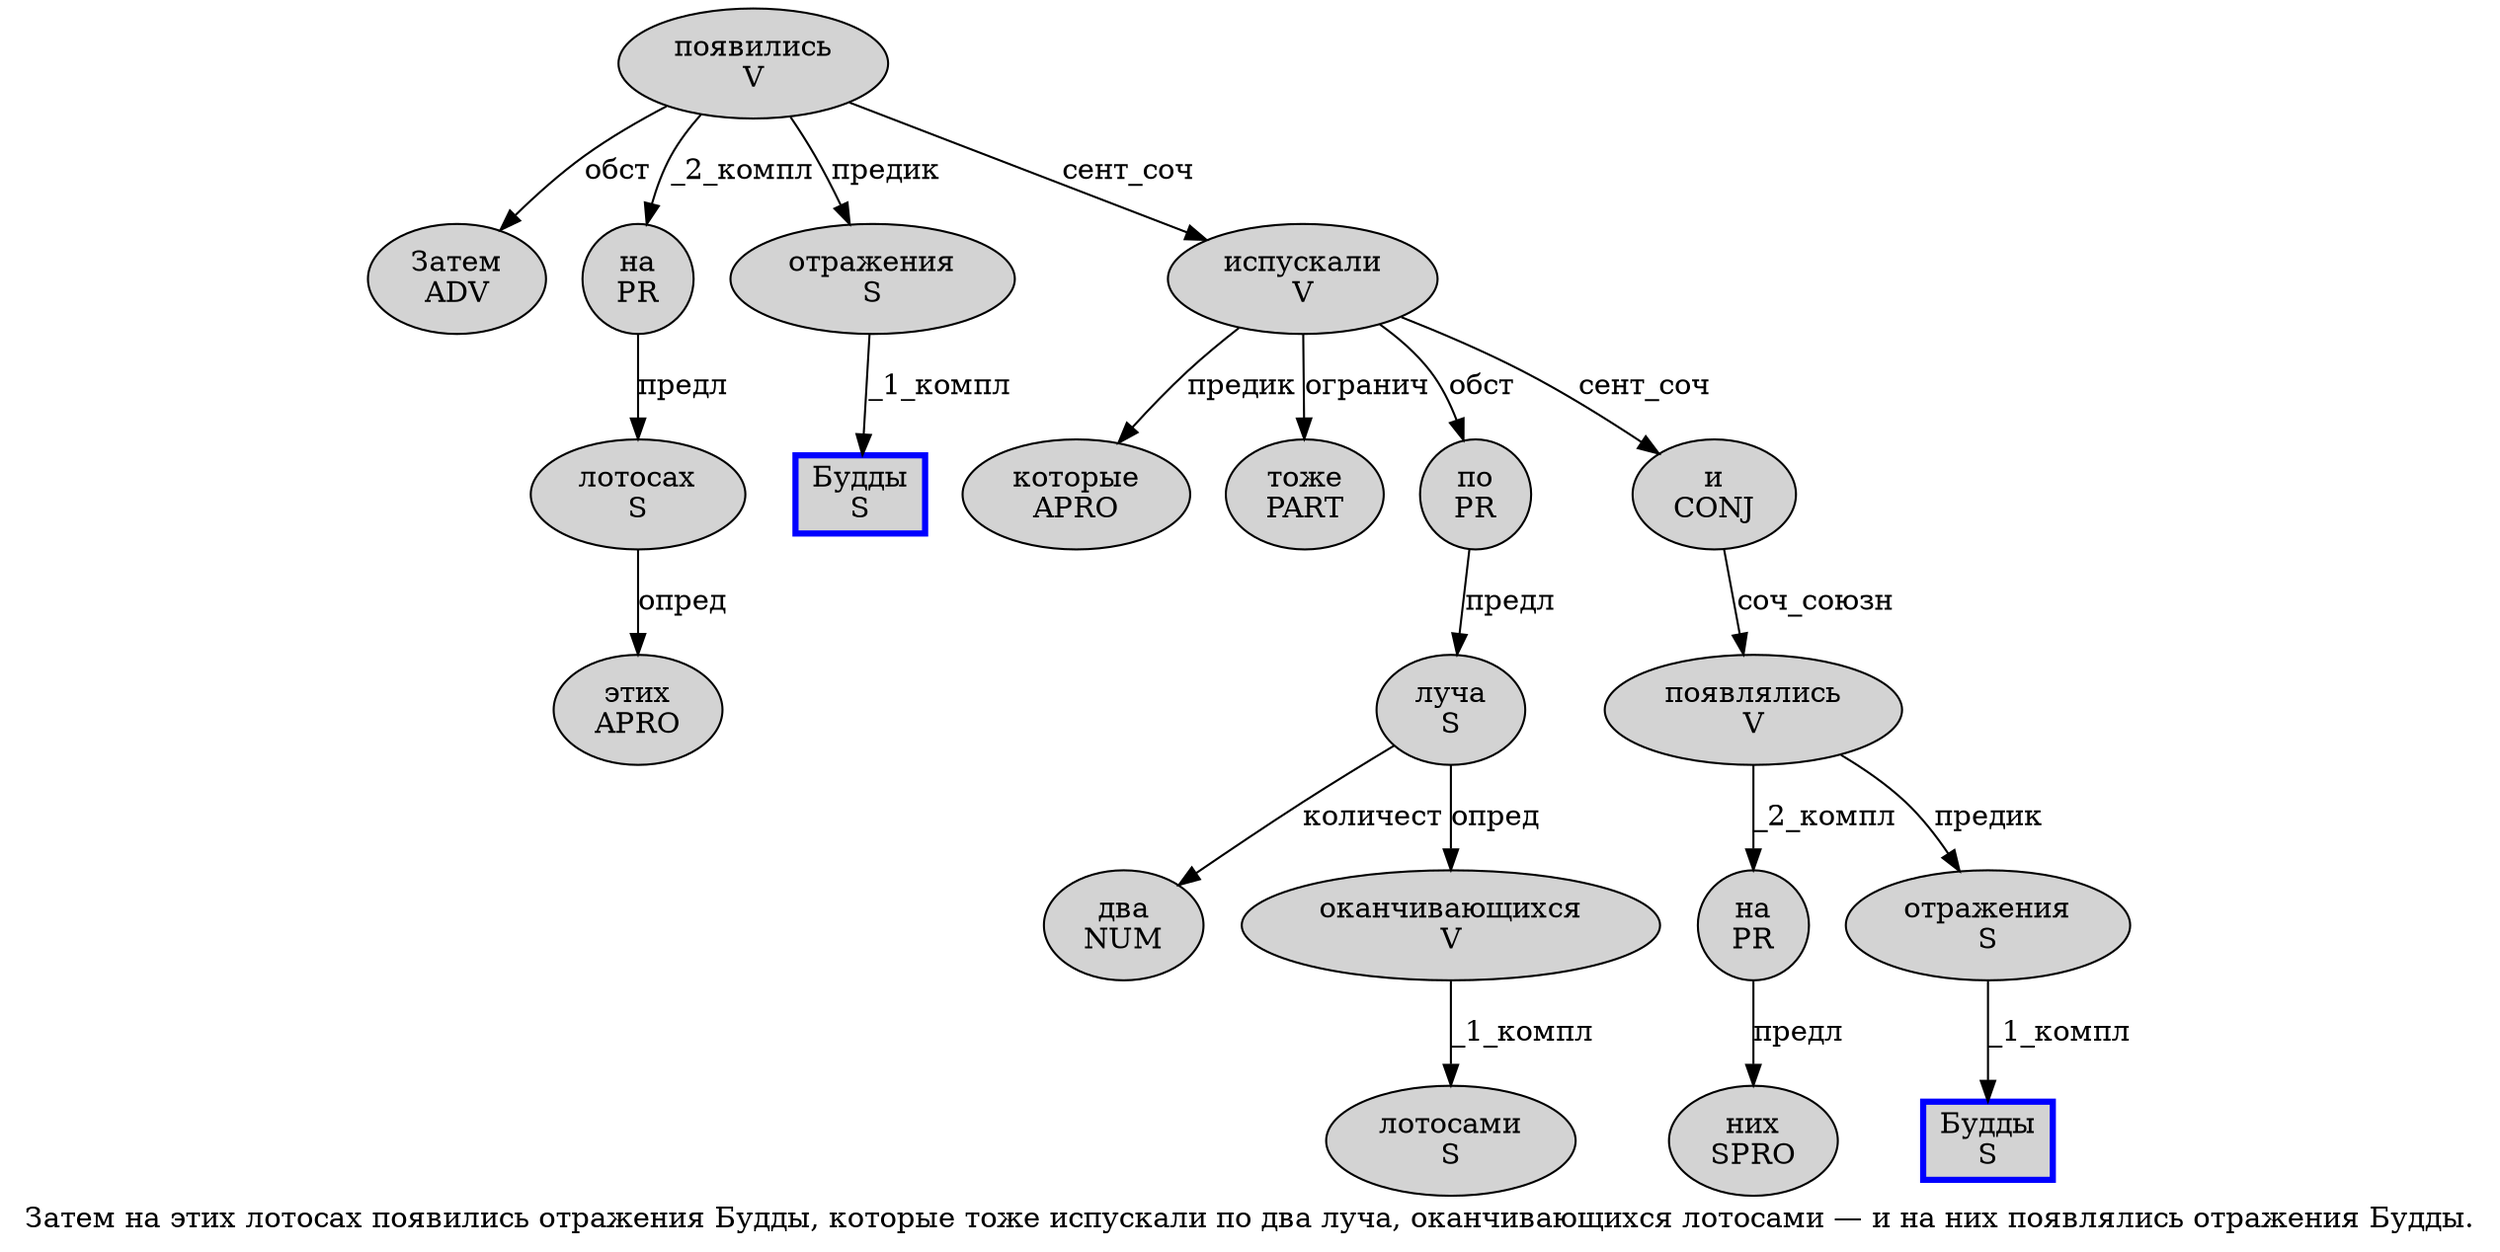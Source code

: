 digraph SENTENCE_617 {
	graph [label="Затем на этих лотосах появились отражения Будды, которые тоже испускали по два луча, оканчивающихся лотосами — и на них появлялись отражения Будды."]
	node [style=filled]
		0 [label="Затем
ADV" color="" fillcolor=lightgray penwidth=1 shape=ellipse]
		1 [label="на
PR" color="" fillcolor=lightgray penwidth=1 shape=ellipse]
		2 [label="этих
APRO" color="" fillcolor=lightgray penwidth=1 shape=ellipse]
		3 [label="лотосах
S" color="" fillcolor=lightgray penwidth=1 shape=ellipse]
		4 [label="появились
V" color="" fillcolor=lightgray penwidth=1 shape=ellipse]
		5 [label="отражения
S" color="" fillcolor=lightgray penwidth=1 shape=ellipse]
		6 [label="Будды
S" color=blue fillcolor=lightgray penwidth=3 shape=box]
		8 [label="которые
APRO" color="" fillcolor=lightgray penwidth=1 shape=ellipse]
		9 [label="тоже
PART" color="" fillcolor=lightgray penwidth=1 shape=ellipse]
		10 [label="испускали
V" color="" fillcolor=lightgray penwidth=1 shape=ellipse]
		11 [label="по
PR" color="" fillcolor=lightgray penwidth=1 shape=ellipse]
		12 [label="два
NUM" color="" fillcolor=lightgray penwidth=1 shape=ellipse]
		13 [label="луча
S" color="" fillcolor=lightgray penwidth=1 shape=ellipse]
		15 [label="оканчивающихся
V" color="" fillcolor=lightgray penwidth=1 shape=ellipse]
		16 [label="лотосами
S" color="" fillcolor=lightgray penwidth=1 shape=ellipse]
		18 [label="и
CONJ" color="" fillcolor=lightgray penwidth=1 shape=ellipse]
		19 [label="на
PR" color="" fillcolor=lightgray penwidth=1 shape=ellipse]
		20 [label="них
SPRO" color="" fillcolor=lightgray penwidth=1 shape=ellipse]
		21 [label="появлялись
V" color="" fillcolor=lightgray penwidth=1 shape=ellipse]
		22 [label="отражения
S" color="" fillcolor=lightgray penwidth=1 shape=ellipse]
		23 [label="Будды
S" color=blue fillcolor=lightgray penwidth=3 shape=box]
			3 -> 2 [label="опред"]
			4 -> 0 [label="обст"]
			4 -> 1 [label="_2_компл"]
			4 -> 5 [label="предик"]
			4 -> 10 [label="сент_соч"]
			10 -> 8 [label="предик"]
			10 -> 9 [label="огранич"]
			10 -> 11 [label="обст"]
			10 -> 18 [label="сент_соч"]
			5 -> 6 [label="_1_компл"]
			18 -> 21 [label="соч_союзн"]
			15 -> 16 [label="_1_компл"]
			11 -> 13 [label="предл"]
			1 -> 3 [label="предл"]
			13 -> 12 [label="количест"]
			13 -> 15 [label="опред"]
			22 -> 23 [label="_1_компл"]
			21 -> 19 [label="_2_компл"]
			21 -> 22 [label="предик"]
			19 -> 20 [label="предл"]
}